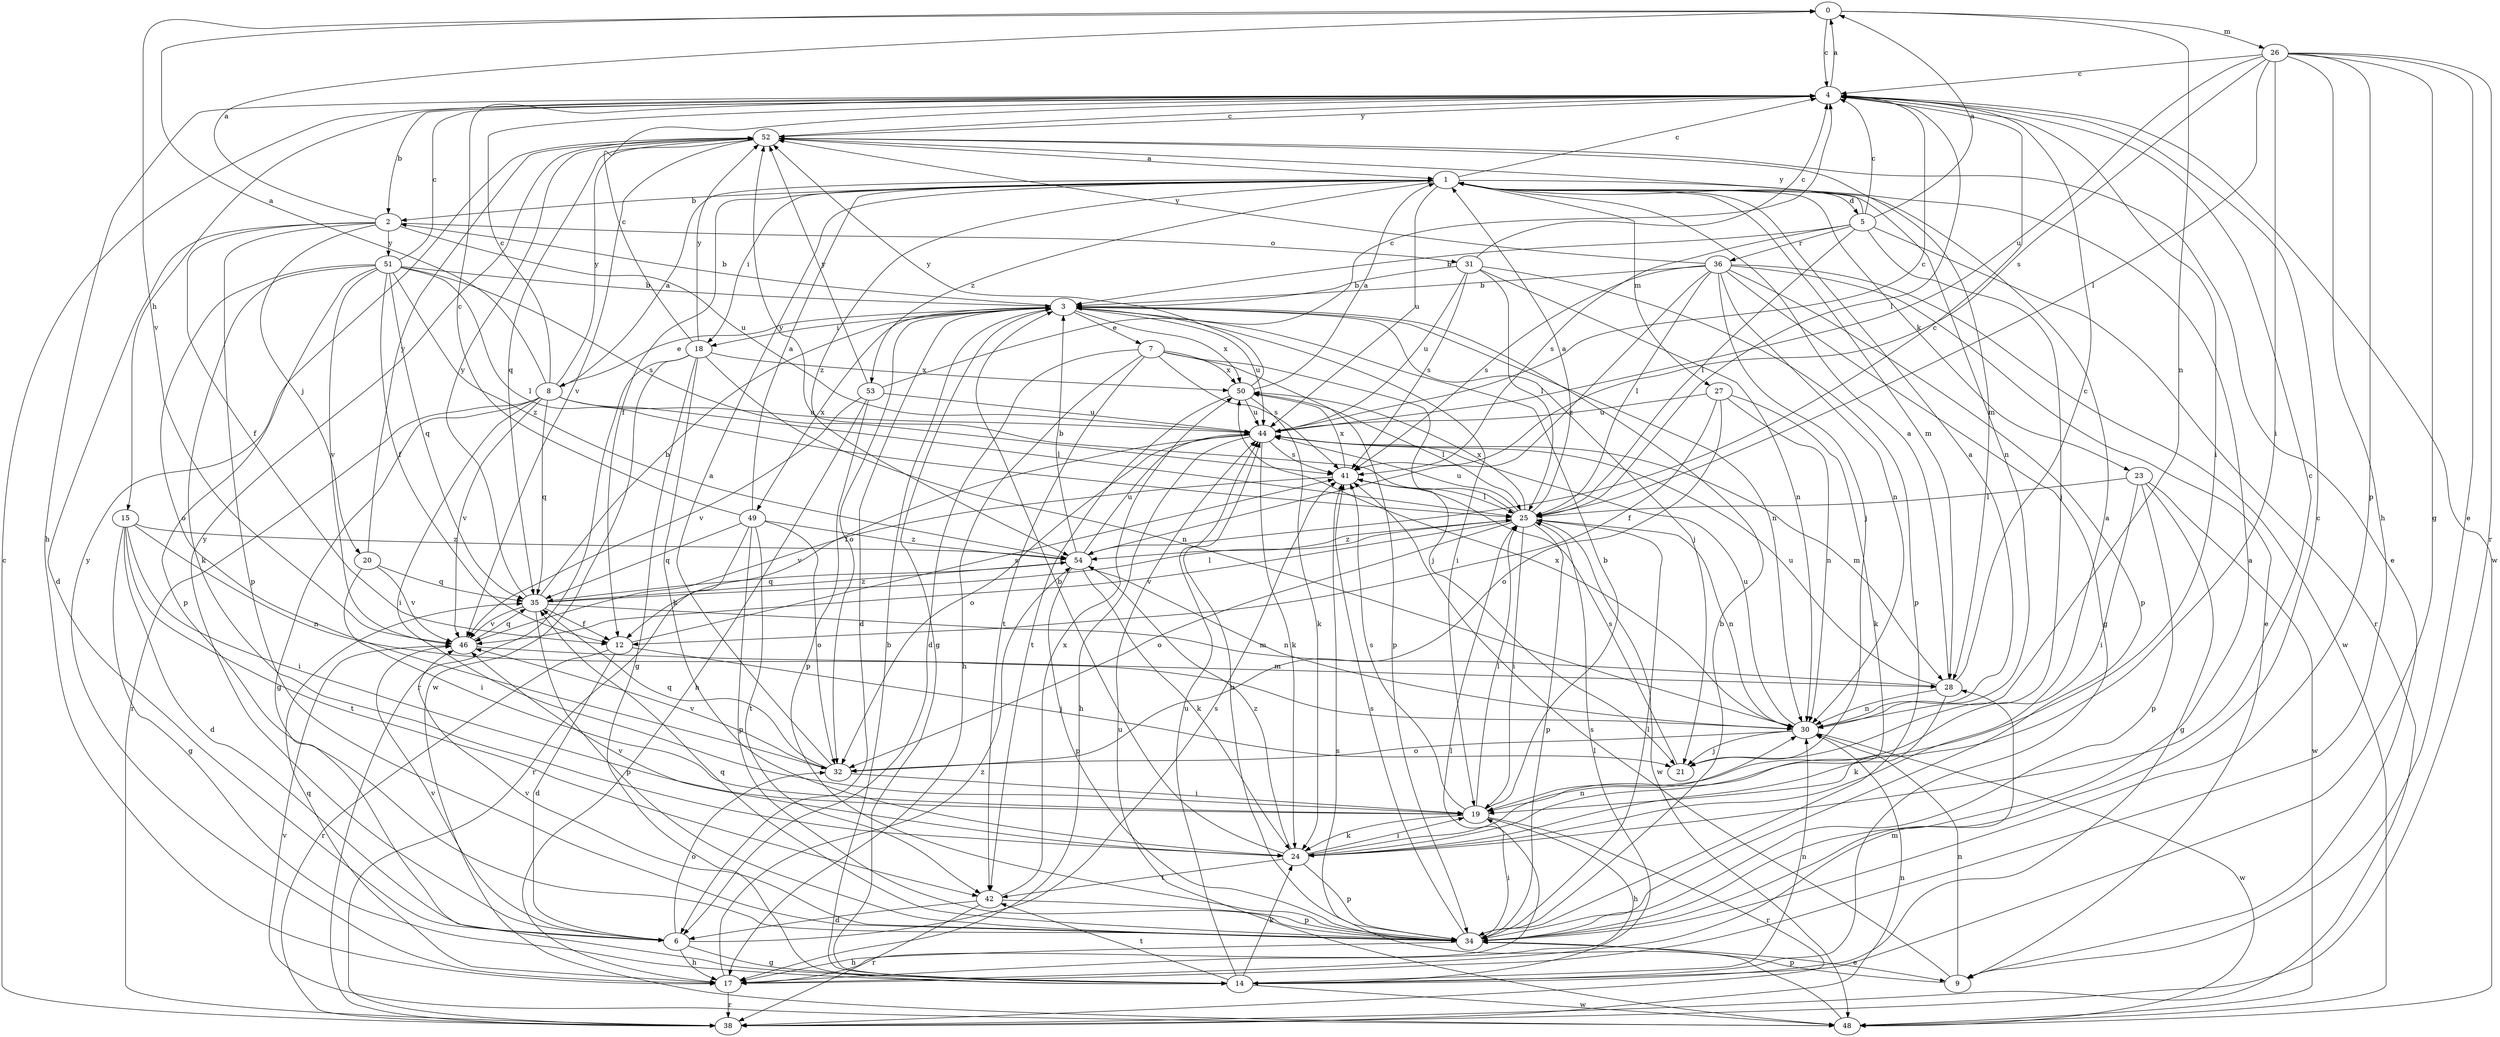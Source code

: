 strict digraph  {
0;
1;
2;
3;
4;
5;
6;
7;
8;
9;
12;
14;
15;
17;
18;
19;
20;
21;
23;
24;
25;
26;
27;
28;
30;
31;
32;
34;
35;
36;
38;
41;
42;
44;
46;
48;
49;
50;
51;
52;
53;
54;
0 -> 4  [label=c];
0 -> 26  [label=m];
0 -> 30  [label=n];
0 -> 46  [label=v];
1 -> 2  [label=b];
1 -> 4  [label=c];
1 -> 5  [label=d];
1 -> 12  [label=f];
1 -> 18  [label=i];
1 -> 23  [label=k];
1 -> 27  [label=m];
1 -> 28  [label=m];
1 -> 30  [label=n];
1 -> 44  [label=u];
1 -> 53  [label=z];
1 -> 54  [label=z];
2 -> 0  [label=a];
2 -> 6  [label=d];
2 -> 12  [label=f];
2 -> 20  [label=j];
2 -> 31  [label=o];
2 -> 34  [label=p];
2 -> 44  [label=u];
2 -> 51  [label=y];
3 -> 2  [label=b];
3 -> 6  [label=d];
3 -> 7  [label=e];
3 -> 8  [label=e];
3 -> 14  [label=g];
3 -> 18  [label=i];
3 -> 19  [label=i];
3 -> 21  [label=j];
3 -> 30  [label=n];
3 -> 32  [label=o];
3 -> 44  [label=u];
3 -> 49  [label=x];
3 -> 50  [label=x];
4 -> 0  [label=a];
4 -> 2  [label=b];
4 -> 15  [label=h];
4 -> 17  [label=h];
4 -> 19  [label=i];
4 -> 25  [label=l];
4 -> 48  [label=w];
4 -> 52  [label=y];
5 -> 0  [label=a];
5 -> 3  [label=b];
5 -> 4  [label=c];
5 -> 21  [label=j];
5 -> 25  [label=l];
5 -> 36  [label=r];
5 -> 38  [label=r];
5 -> 41  [label=s];
5 -> 52  [label=y];
6 -> 14  [label=g];
6 -> 17  [label=h];
6 -> 32  [label=o];
6 -> 41  [label=s];
6 -> 46  [label=v];
6 -> 52  [label=y];
7 -> 6  [label=d];
7 -> 17  [label=h];
7 -> 21  [label=j];
7 -> 34  [label=p];
7 -> 41  [label=s];
7 -> 42  [label=t];
7 -> 50  [label=x];
8 -> 0  [label=a];
8 -> 1  [label=a];
8 -> 4  [label=c];
8 -> 14  [label=g];
8 -> 19  [label=i];
8 -> 25  [label=l];
8 -> 35  [label=q];
8 -> 38  [label=r];
8 -> 44  [label=u];
8 -> 46  [label=v];
8 -> 52  [label=y];
9 -> 30  [label=n];
9 -> 34  [label=p];
9 -> 41  [label=s];
12 -> 6  [label=d];
12 -> 21  [label=j];
12 -> 38  [label=r];
12 -> 41  [label=s];
14 -> 3  [label=b];
14 -> 24  [label=k];
14 -> 25  [label=l];
14 -> 30  [label=n];
14 -> 42  [label=t];
14 -> 44  [label=u];
14 -> 48  [label=w];
15 -> 6  [label=d];
15 -> 14  [label=g];
15 -> 19  [label=i];
15 -> 30  [label=n];
15 -> 42  [label=t];
15 -> 54  [label=z];
17 -> 25  [label=l];
17 -> 28  [label=m];
17 -> 35  [label=q];
17 -> 38  [label=r];
17 -> 52  [label=y];
17 -> 54  [label=z];
18 -> 4  [label=c];
18 -> 14  [label=g];
18 -> 24  [label=k];
18 -> 30  [label=n];
18 -> 38  [label=r];
18 -> 48  [label=w];
18 -> 50  [label=x];
18 -> 52  [label=y];
19 -> 3  [label=b];
19 -> 17  [label=h];
19 -> 24  [label=k];
19 -> 25  [label=l];
19 -> 38  [label=r];
19 -> 41  [label=s];
20 -> 19  [label=i];
20 -> 35  [label=q];
20 -> 46  [label=v];
20 -> 52  [label=y];
21 -> 41  [label=s];
23 -> 14  [label=g];
23 -> 19  [label=i];
23 -> 25  [label=l];
23 -> 34  [label=p];
23 -> 48  [label=w];
24 -> 1  [label=a];
24 -> 3  [label=b];
24 -> 4  [label=c];
24 -> 19  [label=i];
24 -> 30  [label=n];
24 -> 34  [label=p];
24 -> 42  [label=t];
24 -> 46  [label=v];
24 -> 54  [label=z];
25 -> 1  [label=a];
25 -> 19  [label=i];
25 -> 30  [label=n];
25 -> 32  [label=o];
25 -> 34  [label=p];
25 -> 44  [label=u];
25 -> 46  [label=v];
25 -> 48  [label=w];
25 -> 50  [label=x];
25 -> 52  [label=y];
25 -> 54  [label=z];
26 -> 4  [label=c];
26 -> 9  [label=e];
26 -> 14  [label=g];
26 -> 17  [label=h];
26 -> 19  [label=i];
26 -> 25  [label=l];
26 -> 34  [label=p];
26 -> 38  [label=r];
26 -> 41  [label=s];
26 -> 44  [label=u];
27 -> 12  [label=f];
27 -> 24  [label=k];
27 -> 30  [label=n];
27 -> 32  [label=o];
27 -> 44  [label=u];
28 -> 1  [label=a];
28 -> 4  [label=c];
28 -> 24  [label=k];
28 -> 30  [label=n];
28 -> 44  [label=u];
30 -> 1  [label=a];
30 -> 21  [label=j];
30 -> 32  [label=o];
30 -> 44  [label=u];
30 -> 48  [label=w];
30 -> 50  [label=x];
31 -> 3  [label=b];
31 -> 4  [label=c];
31 -> 25  [label=l];
31 -> 30  [label=n];
31 -> 34  [label=p];
31 -> 41  [label=s];
31 -> 44  [label=u];
32 -> 1  [label=a];
32 -> 19  [label=i];
32 -> 35  [label=q];
32 -> 46  [label=v];
34 -> 1  [label=a];
34 -> 3  [label=b];
34 -> 4  [label=c];
34 -> 9  [label=e];
34 -> 17  [label=h];
34 -> 19  [label=i];
34 -> 25  [label=l];
34 -> 35  [label=q];
34 -> 41  [label=s];
34 -> 44  [label=u];
34 -> 46  [label=v];
35 -> 3  [label=b];
35 -> 12  [label=f];
35 -> 25  [label=l];
35 -> 28  [label=m];
35 -> 34  [label=p];
35 -> 46  [label=v];
35 -> 52  [label=y];
35 -> 54  [label=z];
36 -> 3  [label=b];
36 -> 9  [label=e];
36 -> 14  [label=g];
36 -> 21  [label=j];
36 -> 25  [label=l];
36 -> 30  [label=n];
36 -> 34  [label=p];
36 -> 41  [label=s];
36 -> 48  [label=w];
36 -> 52  [label=y];
36 -> 54  [label=z];
38 -> 4  [label=c];
38 -> 30  [label=n];
41 -> 25  [label=l];
41 -> 46  [label=v];
41 -> 50  [label=x];
42 -> 6  [label=d];
42 -> 34  [label=p];
42 -> 38  [label=r];
42 -> 50  [label=x];
44 -> 4  [label=c];
44 -> 12  [label=f];
44 -> 17  [label=h];
44 -> 24  [label=k];
44 -> 28  [label=m];
44 -> 32  [label=o];
44 -> 41  [label=s];
46 -> 28  [label=m];
46 -> 35  [label=q];
48 -> 41  [label=s];
48 -> 44  [label=u];
48 -> 46  [label=v];
49 -> 1  [label=a];
49 -> 4  [label=c];
49 -> 32  [label=o];
49 -> 34  [label=p];
49 -> 35  [label=q];
49 -> 38  [label=r];
49 -> 42  [label=t];
49 -> 54  [label=z];
50 -> 1  [label=a];
50 -> 24  [label=k];
50 -> 25  [label=l];
50 -> 42  [label=t];
50 -> 44  [label=u];
50 -> 52  [label=y];
51 -> 3  [label=b];
51 -> 4  [label=c];
51 -> 12  [label=f];
51 -> 24  [label=k];
51 -> 25  [label=l];
51 -> 32  [label=o];
51 -> 34  [label=p];
51 -> 35  [label=q];
51 -> 41  [label=s];
51 -> 46  [label=v];
51 -> 54  [label=z];
52 -> 1  [label=a];
52 -> 4  [label=c];
52 -> 9  [label=e];
52 -> 28  [label=m];
52 -> 35  [label=q];
52 -> 46  [label=v];
53 -> 4  [label=c];
53 -> 17  [label=h];
53 -> 34  [label=p];
53 -> 44  [label=u];
53 -> 46  [label=v];
53 -> 52  [label=y];
54 -> 3  [label=b];
54 -> 4  [label=c];
54 -> 24  [label=k];
54 -> 30  [label=n];
54 -> 34  [label=p];
54 -> 35  [label=q];
54 -> 44  [label=u];
}
